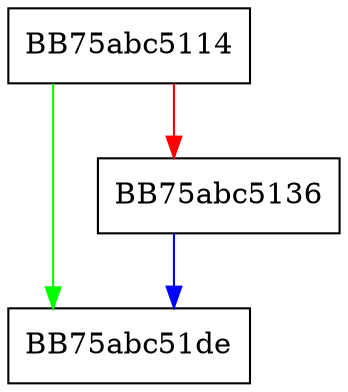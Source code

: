 digraph eIL_shld32 {
  node [shape="box"];
  graph [splines=ortho];
  BB75abc5114 -> BB75abc51de [color="green"];
  BB75abc5114 -> BB75abc5136 [color="red"];
  BB75abc5136 -> BB75abc51de [color="blue"];
}